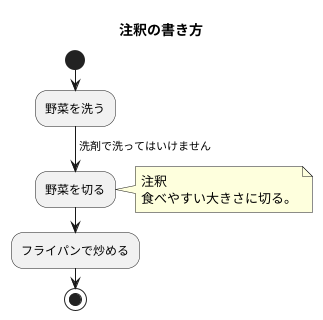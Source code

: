 @startuml 注釈
title 注釈の書き方
start
:野菜を洗う;
-> 洗剤で洗ってはいけません;
:野菜を切る;
note right
注釈
食べやすい大きさに切る。
end note
:フライパンで炒める;
stop
@enduml